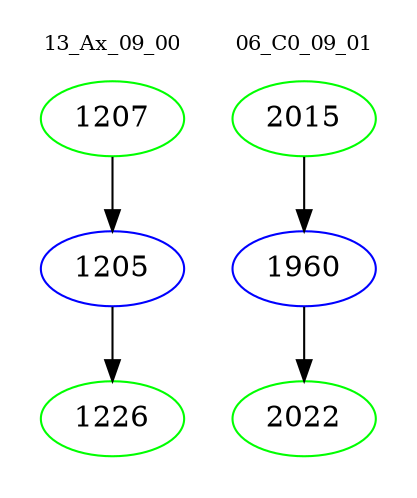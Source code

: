 digraph{
subgraph cluster_0 {
color = white
label = "13_Ax_09_00";
fontsize=10;
T0_1207 [label="1207", color="green"]
T0_1207 -> T0_1205 [color="black"]
T0_1205 [label="1205", color="blue"]
T0_1205 -> T0_1226 [color="black"]
T0_1226 [label="1226", color="green"]
}
subgraph cluster_1 {
color = white
label = "06_C0_09_01";
fontsize=10;
T1_2015 [label="2015", color="green"]
T1_2015 -> T1_1960 [color="black"]
T1_1960 [label="1960", color="blue"]
T1_1960 -> T1_2022 [color="black"]
T1_2022 [label="2022", color="green"]
}
}
